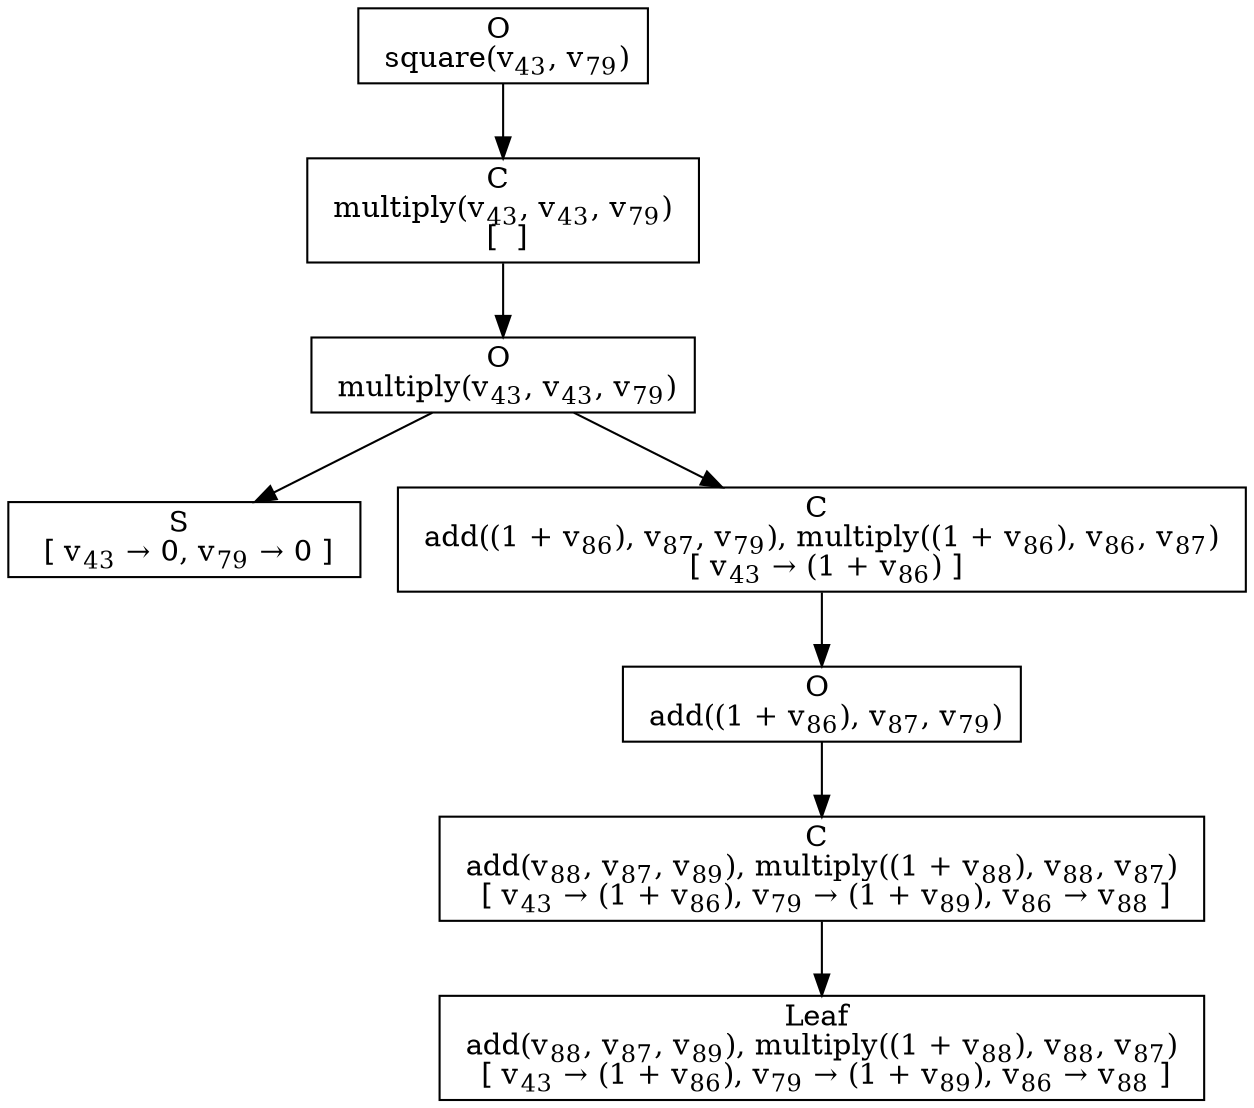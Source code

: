 digraph {
    graph [rankdir=TB
          ,bgcolor=transparent];
    node [shape=box
         ,fillcolor=white
         ,style=filled];
    0 [label=<O <BR/> square(v<SUB>43</SUB>, v<SUB>79</SUB>)>];
    1 [label=<C <BR/> multiply(v<SUB>43</SUB>, v<SUB>43</SUB>, v<SUB>79</SUB>) <BR/>  [  ] >];
    2 [label=<O <BR/> multiply(v<SUB>43</SUB>, v<SUB>43</SUB>, v<SUB>79</SUB>)>];
    3 [label=<S <BR/>  [ v<SUB>43</SUB> &rarr; 0, v<SUB>79</SUB> &rarr; 0 ] >];
    4 [label=<C <BR/> add((1 + v<SUB>86</SUB>), v<SUB>87</SUB>, v<SUB>79</SUB>), multiply((1 + v<SUB>86</SUB>), v<SUB>86</SUB>, v<SUB>87</SUB>) <BR/>  [ v<SUB>43</SUB> &rarr; (1 + v<SUB>86</SUB>) ] >];
    5 [label=<O <BR/> add((1 + v<SUB>86</SUB>), v<SUB>87</SUB>, v<SUB>79</SUB>)>];
    6 [label=<C <BR/> add(v<SUB>88</SUB>, v<SUB>87</SUB>, v<SUB>89</SUB>), multiply((1 + v<SUB>88</SUB>), v<SUB>88</SUB>, v<SUB>87</SUB>) <BR/>  [ v<SUB>43</SUB> &rarr; (1 + v<SUB>86</SUB>), v<SUB>79</SUB> &rarr; (1 + v<SUB>89</SUB>), v<SUB>86</SUB> &rarr; v<SUB>88</SUB> ] >];
    7 [label=<Leaf <BR/> add(v<SUB>88</SUB>, v<SUB>87</SUB>, v<SUB>89</SUB>), multiply((1 + v<SUB>88</SUB>), v<SUB>88</SUB>, v<SUB>87</SUB>) <BR/>  [ v<SUB>43</SUB> &rarr; (1 + v<SUB>86</SUB>), v<SUB>79</SUB> &rarr; (1 + v<SUB>89</SUB>), v<SUB>86</SUB> &rarr; v<SUB>88</SUB> ] >];
    0 -> 1 [label=""];
    1 -> 2 [label=""];
    2 -> 3 [label=""];
    2 -> 4 [label=""];
    4 -> 5 [label=""];
    5 -> 6 [label=""];
    6 -> 7 [label=""];
}